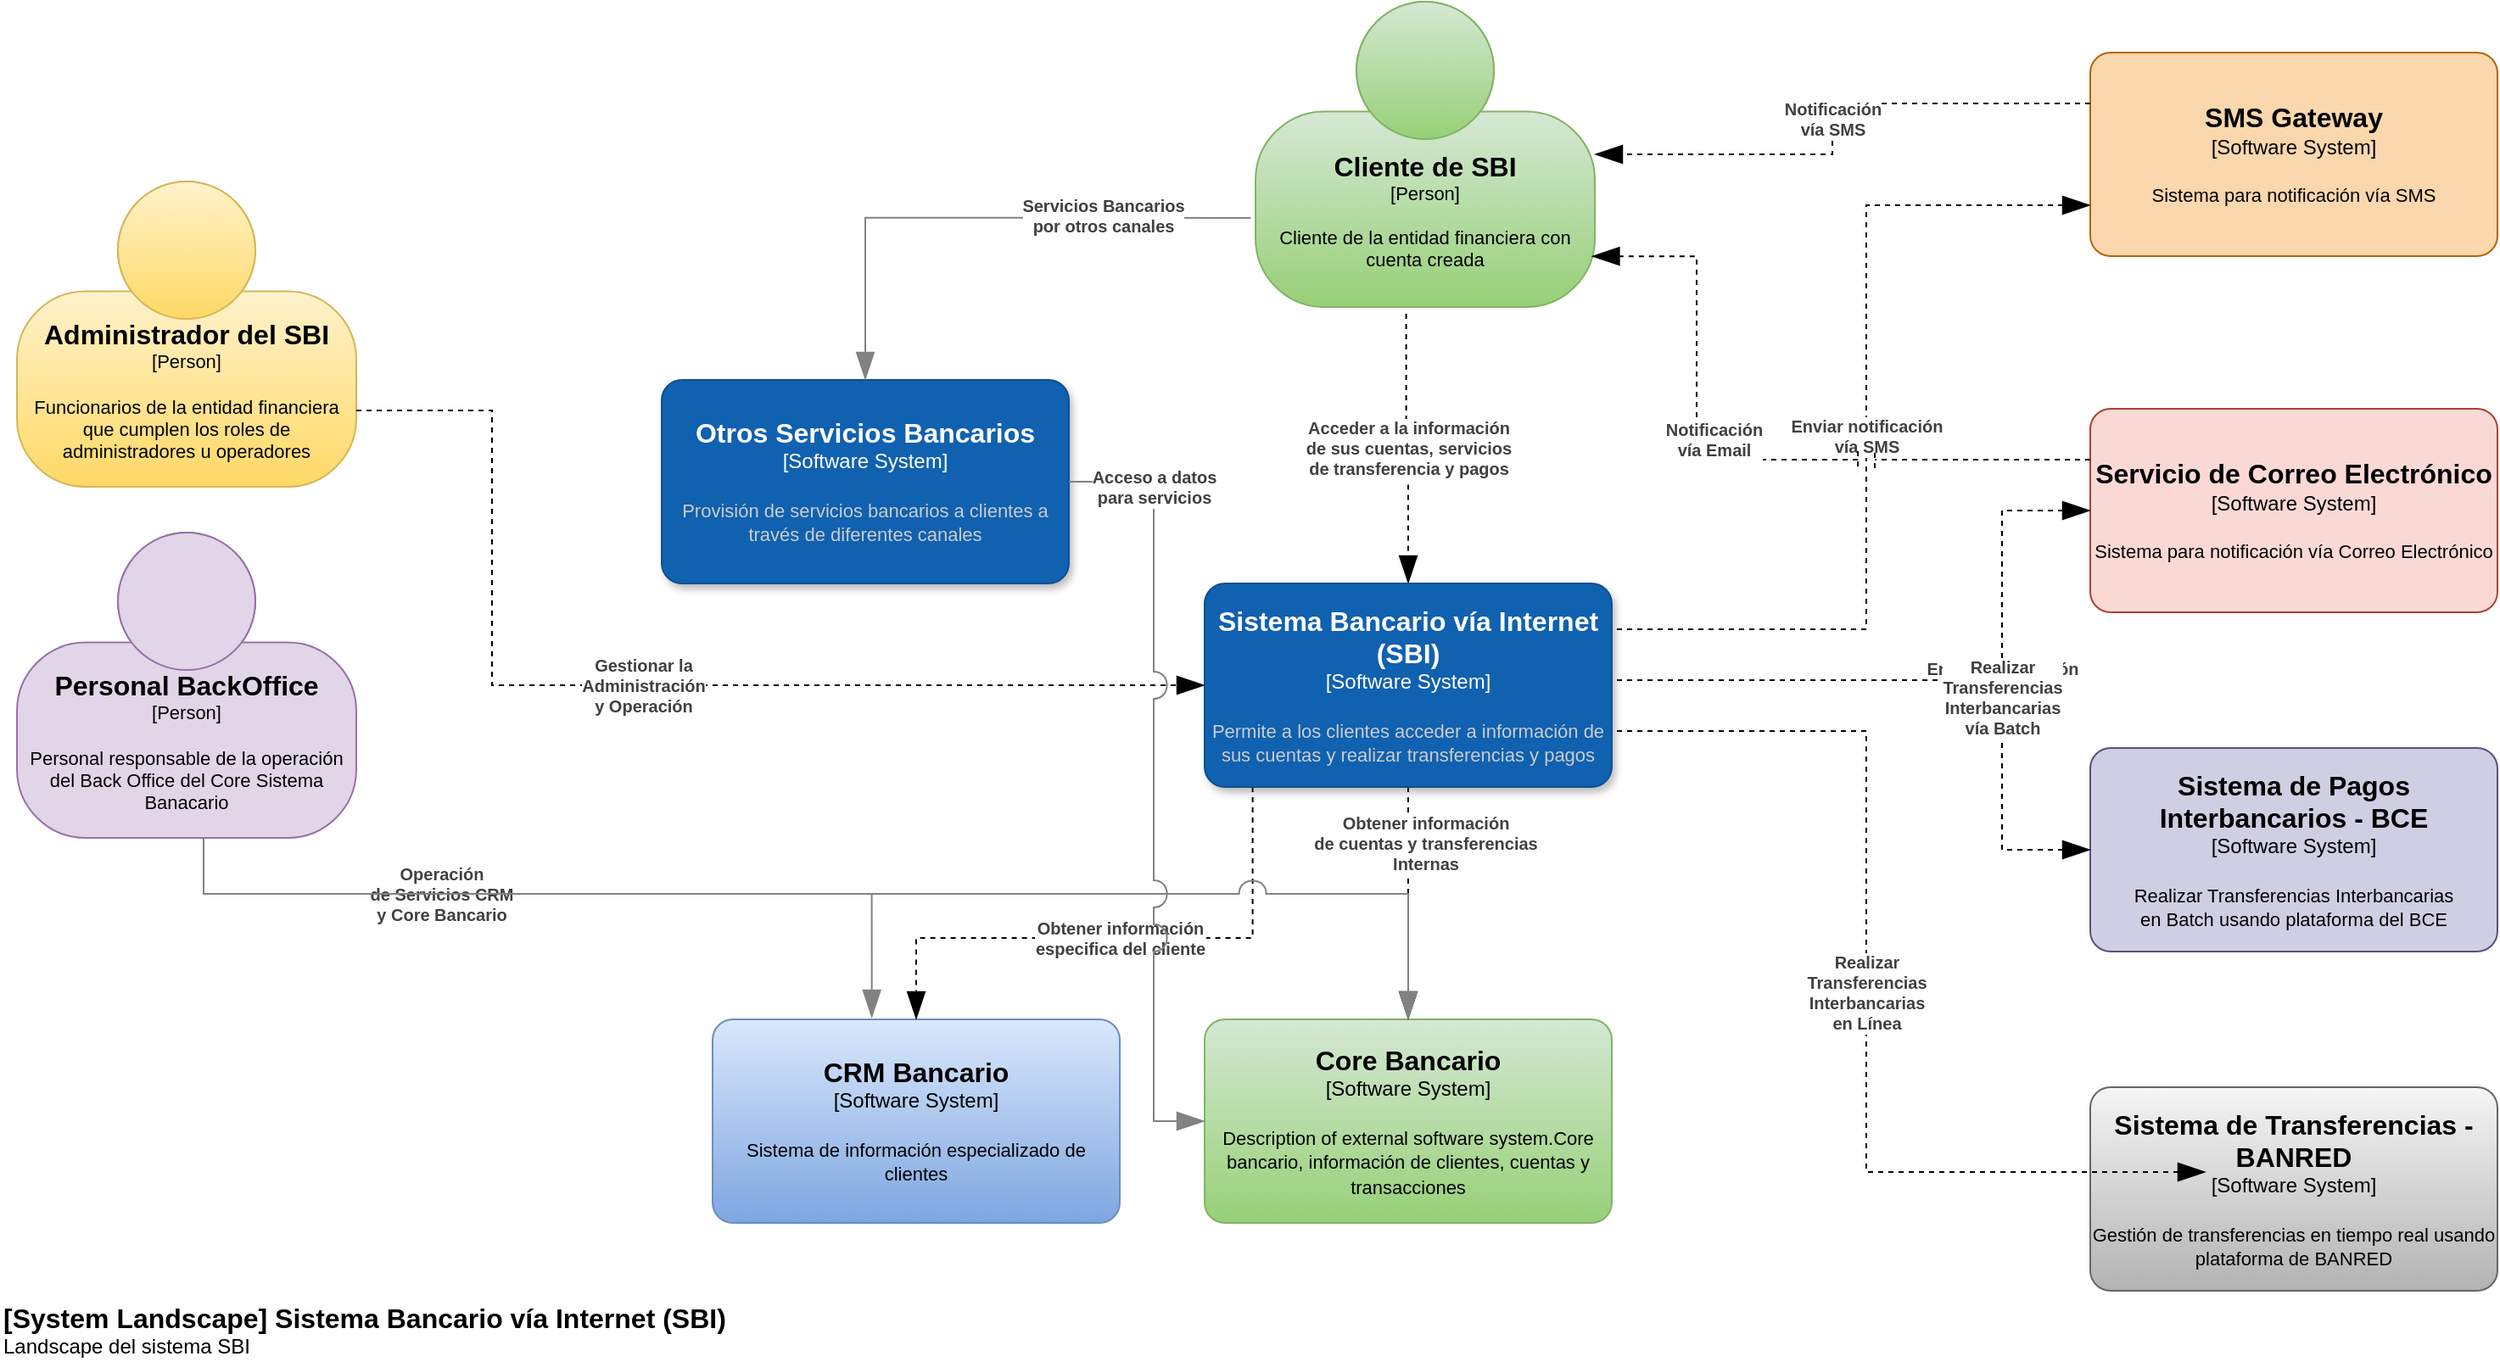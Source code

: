 <mxfile version="28.1.2">
  <diagram id="5kp69Q0G-Fm7u75-InN5" name="Página-1">
    <mxGraphModel dx="1307" dy="622" grid="1" gridSize="10" guides="1" tooltips="1" connect="1" arrows="1" fold="1" page="1" pageScale="1" pageWidth="1169" pageHeight="827" math="0" shadow="0">
      <root>
        <mxCell id="0" />
        <mxCell id="1" parent="0" />
        <object placeholders="1" c4Name="Cliente de SBI" c4Type="Person" c4Description="Cliente de la entidad financiera con cuenta creada" label="&lt;font style=&quot;font-size: 16px&quot;&gt;&lt;b&gt;%c4Name%&lt;/b&gt;&lt;/font&gt;&lt;div&gt;[%c4Type%]&lt;/div&gt;&lt;br&gt;&lt;div&gt;&lt;font style=&quot;font-size: 11px&quot;&gt;&lt;font&gt;%c4Description%&lt;/font&gt;&lt;/font&gt;&lt;/div&gt;" id="Gt60kAXMN_H7wfqFXC4O-1">
          <mxCell style="html=1;fontSize=11;dashed=0;whiteSpace=wrap;fillColor=#d5e8d4;strokeColor=#82b366;shape=mxgraph.c4.person2;align=center;metaEdit=1;points=[[0.5,0,0],[1,0.5,0],[1,0.75,0],[0.75,1,0],[0.5,1,0],[0.25,1,0],[0,0.75,0],[0,0.5,0]];resizable=0;gradientColor=#97d077;fontColor=default;" parent="1" vertex="1">
            <mxGeometry x="810" y="14" width="200" height="180" as="geometry" />
          </mxCell>
        </object>
        <object placeholders="1" c4Name="Administrador del SBI" c4Type="Person" c4Description="Funcionarios de la entidad financiera que cumplen los roles de administradores u operadores" label="&lt;font style=&quot;font-size: 16px&quot;&gt;&lt;b&gt;%c4Name%&lt;/b&gt;&lt;/font&gt;&lt;div&gt;[%c4Type%]&lt;/div&gt;&lt;br&gt;&lt;div&gt;&lt;font style=&quot;font-size: 11px&quot;&gt;&lt;font&gt;%c4Description%&lt;/font&gt;&lt;/font&gt;&lt;/div&gt;" id="Gt60kAXMN_H7wfqFXC4O-2">
          <mxCell style="html=1;fontSize=11;dashed=0;whiteSpace=wrap;fillColor=#fff2cc;strokeColor=#d6b656;shape=mxgraph.c4.person2;align=center;metaEdit=1;points=[[0.5,0,0],[1,0.5,0],[1,0.75,0],[0.75,1,0],[0.5,1,0],[0.25,1,0],[0,0.75,0],[0,0.5,0]];resizable=0;gradientColor=#ffd966;fontColor=default;" parent="1" vertex="1">
            <mxGeometry x="80" y="120" width="200" height="180" as="geometry" />
          </mxCell>
        </object>
        <object placeholders="1" c4Name="SMS Gateway" c4Type="Software System" c4Description="Sistema para notificación vía SMS" label="&lt;font style=&quot;font-size: 16px&quot;&gt;&lt;b&gt;%c4Name%&lt;/b&gt;&lt;/font&gt;&lt;div&gt;[%c4Type%]&lt;/div&gt;&lt;br&gt;&lt;div&gt;&lt;font style=&quot;font-size: 11px&quot;&gt;&lt;font&gt;%c4Description%&lt;/font&gt;&lt;/font&gt;&lt;/div&gt;" id="Gt60kAXMN_H7wfqFXC4O-4">
          <mxCell style="rounded=1;html=1;labelBackgroundColor=none;fillColor=#fad7ac;align=center;arcSize=10;strokeColor=#b46504;metaEdit=1;resizable=0;points=[[0.25,0,0],[0.5,0,0],[0.75,0,0],[1,0.25,0],[1,0.5,0],[1,0.75,0],[0.75,1,0],[0.5,1,0],[0.25,1,0],[0,0.75,0],[0,0.5,0],[0,0.25,0]];labelBorderColor=none;textShadow=0;whiteSpace=wrap;" parent="1" vertex="1">
            <mxGeometry x="1302" y="44" width="240" height="120" as="geometry" />
          </mxCell>
        </object>
        <object placeholders="1" c4Name="Servicio de Correo Electrónico" c4Type="Software System" c4Description="Sistema para notificación vía Correo Electrónico" label="&lt;font style=&quot;font-size: 16px&quot;&gt;&lt;b&gt;%c4Name%&lt;/b&gt;&lt;/font&gt;&lt;div&gt;[%c4Type%]&lt;/div&gt;&lt;br&gt;&lt;div&gt;&lt;font style=&quot;font-size: 11px&quot;&gt;&lt;font&gt;%c4Description%&lt;/font&gt;&lt;/font&gt;&lt;/div&gt;" id="Gt60kAXMN_H7wfqFXC4O-5">
          <mxCell style="rounded=1;whiteSpace=wrap;html=1;labelBackgroundColor=none;fillColor=#fad9d5;align=center;arcSize=10;strokeColor=#ae4132;metaEdit=1;resizable=0;points=[[0.25,0,0],[0.5,0,0],[0.75,0,0],[1,0.25,0],[1,0.5,0],[1,0.75,0],[0.75,1,0],[0.5,1,0],[0.25,1,0],[0,0.75,0],[0,0.5,0],[0,0.25,0]];labelBorderColor=none;textShadow=0;" parent="1" vertex="1">
            <mxGeometry x="1302" y="254" width="240" height="120" as="geometry" />
          </mxCell>
        </object>
        <object placeholders="1" c4Name="Sistema de Pagos Interbancarios - BCE" c4Type="Software System" c4Description="Realizar Transferencias Interbancarias&#xa;en Batch usando plataforma del BCE" label="&lt;font style=&quot;font-size: 16px&quot;&gt;&lt;b&gt;%c4Name%&lt;/b&gt;&lt;/font&gt;&lt;div&gt;[%c4Type%]&lt;/div&gt;&lt;br&gt;&lt;div&gt;&lt;font style=&quot;font-size: 11px&quot;&gt;&lt;font&gt;%c4Description%&lt;/font&gt;&lt;/font&gt;&lt;/div&gt;" id="Gt60kAXMN_H7wfqFXC4O-6">
          <mxCell style="rounded=1;whiteSpace=wrap;html=1;labelBackgroundColor=none;fillColor=#d0cee2;align=center;arcSize=10;strokeColor=#56517e;metaEdit=1;resizable=0;points=[[0.25,0,0],[0.5,0,0],[0.75,0,0],[1,0.25,0],[1,0.5,0],[1,0.75,0],[0.75,1,0],[0.5,1,0],[0.25,1,0],[0,0.75,0],[0,0.5,0],[0,0.25,0]];fontColor=default;" parent="1" vertex="1">
            <mxGeometry x="1302" y="454" width="240" height="120" as="geometry" />
          </mxCell>
        </object>
        <object placeholders="1" c4Name="CRM Bancario" c4Type="Software System" c4Description="Sistema de información especializado de clientes" label="&lt;font style=&quot;font-size: 16px&quot;&gt;&lt;b&gt;%c4Name%&lt;/b&gt;&lt;/font&gt;&lt;div&gt;[%c4Type%]&lt;/div&gt;&lt;br&gt;&lt;div&gt;&lt;font style=&quot;font-size: 11px&quot;&gt;&lt;font&gt;%c4Description%&lt;/font&gt;&lt;/font&gt;&lt;/div&gt;" id="Gt60kAXMN_H7wfqFXC4O-7">
          <mxCell style="rounded=1;whiteSpace=wrap;html=1;labelBackgroundColor=none;fillColor=#dae8fc;align=center;arcSize=10;strokeColor=#6c8ebf;metaEdit=1;resizable=0;points=[[0.25,0,0],[0.5,0,0],[0.75,0,0],[1,0.25,0],[1,0.5,0],[1,0.75,0],[0.75,1,0],[0.5,1,0],[0.25,1,0],[0,0.75,0],[0,0.5,0],[0,0.25,0]];gradientColor=#7ea6e0;fontColor=default;" parent="1" vertex="1">
            <mxGeometry x="490" y="614" width="240" height="120" as="geometry" />
          </mxCell>
        </object>
        <object placeholders="1" c4Name="Core Bancario" c4Type="Software System" c4Description="Description of external software system.Core bancario, información de clientes, cuentas y transacciones" label="&lt;font style=&quot;font-size: 16px&quot;&gt;&lt;b&gt;%c4Name%&lt;/b&gt;&lt;/font&gt;&lt;div&gt;[%c4Type%]&lt;/div&gt;&lt;br&gt;&lt;div&gt;&lt;font style=&quot;font-size: 11px&quot;&gt;&lt;font&gt;%c4Description%&lt;/font&gt;&lt;/font&gt;&lt;/div&gt;" id="Gt60kAXMN_H7wfqFXC4O-8">
          <mxCell style="rounded=1;whiteSpace=wrap;html=1;labelBackgroundColor=none;fillColor=#d5e8d4;align=center;arcSize=10;strokeColor=#82b366;metaEdit=1;resizable=0;points=[[0.25,0,0],[0.5,0,0],[0.75,0,0],[1,0.25,0],[1,0.5,0],[1,0.75,0],[0.75,1,0],[0.5,1,0],[0.25,1,0],[0,0.75,0],[0,0.5,0],[0,0.25,0]];gradientColor=#97d077;fontColor=default;" parent="1" vertex="1">
            <mxGeometry x="780" y="614" width="240" height="120" as="geometry" />
          </mxCell>
        </object>
        <object placeholders="1" c4Name="Sistema de Transferencias - BANRED" c4Type="Software System" c4Description="Gestión de transferencias en tiempo real usando plataforma de BANRED" label="&lt;font style=&quot;font-size: 16px&quot;&gt;&lt;b&gt;%c4Name%&lt;/b&gt;&lt;/font&gt;&lt;div&gt;[%c4Type%]&lt;/div&gt;&lt;br&gt;&lt;div&gt;&lt;font style=&quot;font-size: 11px&quot;&gt;&lt;font&gt;%c4Description%&lt;/font&gt;&lt;/font&gt;&lt;/div&gt;" id="Gt60kAXMN_H7wfqFXC4O-9">
          <mxCell style="rounded=1;whiteSpace=wrap;html=1;labelBackgroundColor=none;fillColor=#f5f5f5;align=center;arcSize=10;strokeColor=#666666;metaEdit=1;resizable=0;points=[[0.25,0,0],[0.5,0,0],[0.75,0,0],[1,0.25,0],[1,0.5,0],[1,0.75,0],[0.75,1,0],[0.5,1,0],[0.25,1,0],[0,0.75,0],[0,0.5,0],[0,0.25,0]];gradientColor=#b3b3b3;fontColor=default;" parent="1" vertex="1">
            <mxGeometry x="1302" y="654" width="240" height="120" as="geometry" />
          </mxCell>
        </object>
        <object placeholders="1" c4Type="Relationship" c4Description="Acceder a la información &#xa;de sus cuentas, servicios &#xa;de transferencia y pagos" label="&lt;div style=&quot;text-align: left&quot;&gt;&lt;div style=&quot;text-align: center&quot;&gt;&lt;b&gt;%c4Description%&lt;/b&gt;&lt;/div&gt;" id="Gt60kAXMN_H7wfqFXC4O-12">
          <mxCell style="endArrow=blockThin;html=1;fontSize=10;fontColor=#404040;strokeWidth=1;endFill=1;strokeColor=light-dark(#000000,#7D7D7D);elbow=vertical;metaEdit=1;endSize=14;startSize=14;jumpStyle=line;jumpSize=10;rounded=0;edgeStyle=orthogonalEdgeStyle;exitX=0.444;exitY=1.022;exitDx=0;exitDy=0;exitPerimeter=0;curved=0;dashed=1;" parent="1" source="Gt60kAXMN_H7wfqFXC4O-1" target="Gt60kAXMN_H7wfqFXC4O-3" edge="1">
            <mxGeometry width="240" relative="1" as="geometry">
              <mxPoint x="730" y="244" as="sourcePoint" />
              <mxPoint x="970" y="244" as="targetPoint" />
            </mxGeometry>
          </mxCell>
        </object>
        <object placeholders="1" c4Type="Relationship" c4Description="Enviar notificación&#xa;vía SMS" label="&lt;div style=&quot;text-align: left&quot;&gt;&lt;div style=&quot;text-align: center&quot;&gt;&lt;b&gt;%c4Description%&lt;/b&gt;&lt;/div&gt;" id="Gt60kAXMN_H7wfqFXC4O-13">
          <mxCell style="endArrow=blockThin;html=1;fontSize=10;fontColor=#404040;strokeWidth=1;endFill=1;strokeColor=light-dark(#000000,#7D7D7D);elbow=vertical;metaEdit=1;endSize=14;startSize=14;jumpStyle=line;jumpSize=10;rounded=0;edgeStyle=orthogonalEdgeStyle;entryX=0;entryY=0.75;entryDx=0;entryDy=0;entryPerimeter=0;exitX=1;exitY=0.25;exitDx=0;exitDy=0;exitPerimeter=0;dashed=1;align=center;verticalAlign=middle;fontFamily=Helvetica;labelBackgroundColor=default;curved=0;" parent="1" source="Gt60kAXMN_H7wfqFXC4O-3" target="Gt60kAXMN_H7wfqFXC4O-4" edge="1">
            <mxGeometry width="240" relative="1" as="geometry">
              <mxPoint x="1070" y="334" as="sourcePoint" />
              <mxPoint x="1560" y="-6" as="targetPoint" />
              <Array as="points">
                <mxPoint x="1170" y="384" />
                <mxPoint x="1170" y="134" />
              </Array>
            </mxGeometry>
          </mxCell>
        </object>
        <object placeholders="1" c4Type="Relationship" c4Description="Enviar notificación&#xa;vía Email" label="&lt;div style=&quot;text-align: left&quot;&gt;&lt;div style=&quot;text-align: center&quot;&gt;&lt;b&gt;%c4Description%&lt;/b&gt;&lt;/div&gt;" id="Gt60kAXMN_H7wfqFXC4O-14">
          <mxCell style="endArrow=blockThin;html=1;fontSize=10;fontColor=#404040;strokeWidth=1;endFill=1;strokeColor=light-dark(#000000,#7D7D7D);elbow=vertical;metaEdit=1;endSize=14;startSize=14;jumpStyle=line;jumpSize=10;rounded=0;edgeStyle=orthogonalEdgeStyle;entryX=0;entryY=0.5;entryDx=0;entryDy=0;entryPerimeter=0;exitX=1;exitY=0.5;exitDx=0;exitDy=0;exitPerimeter=0;dashed=1;align=center;verticalAlign=middle;fontFamily=Helvetica;labelBackgroundColor=default;curved=0;" parent="1" source="Gt60kAXMN_H7wfqFXC4O-3" target="Gt60kAXMN_H7wfqFXC4O-5" edge="1">
            <mxGeometry x="0.217" width="240" relative="1" as="geometry">
              <mxPoint x="890" y="444" as="sourcePoint" />
              <mxPoint x="1130" y="444" as="targetPoint" />
              <Array as="points">
                <mxPoint x="1250" y="414" />
                <mxPoint x="1250" y="314" />
              </Array>
              <mxPoint as="offset" />
            </mxGeometry>
          </mxCell>
        </object>
        <mxCell id="Gt60kAXMN_H7wfqFXC4O-15" value="" style="edgeLabel;html=1;align=center;verticalAlign=middle;resizable=0;points=[];rounded=0;dashed=1;strokeColor=light-dark(#000000,#7D7D7D);strokeWidth=1;fontFamily=Helvetica;fontSize=10;fontColor=#404040;labelBackgroundColor=default;" parent="Gt60kAXMN_H7wfqFXC4O-14" vertex="1" connectable="0">
          <mxGeometry x="0.409" y="2" relative="1" as="geometry">
            <mxPoint as="offset" />
          </mxGeometry>
        </mxCell>
        <object placeholders="1" c4Type="Relationship" c4Description="Realizar&#xa;Transferencias &#xa;Interbancarias&#xa;vía Batch" label="&lt;div style=&quot;text-align: left&quot;&gt;&lt;div style=&quot;text-align: center&quot;&gt;&lt;b&gt;%c4Description%&lt;/b&gt;&lt;/div&gt;" id="Gt60kAXMN_H7wfqFXC4O-16">
          <mxCell style="endArrow=blockThin;html=1;fontSize=10;fontColor=#404040;strokeWidth=1;endFill=1;strokeColor=light-dark(#000000,#7D7D7D);elbow=vertical;metaEdit=1;endSize=14;startSize=14;jumpStyle=line;jumpSize=10;rounded=0;edgeStyle=orthogonalEdgeStyle;exitX=1;exitY=0.5;exitDx=0;exitDy=0;exitPerimeter=0;entryX=0;entryY=0.5;entryDx=0;entryDy=0;entryPerimeter=0;dashed=1;align=center;verticalAlign=middle;fontFamily=Helvetica;labelBackgroundColor=default;curved=0;" parent="1" source="Gt60kAXMN_H7wfqFXC4O-3" target="Gt60kAXMN_H7wfqFXC4O-6" edge="1">
            <mxGeometry x="0.261" width="240" relative="1" as="geometry">
              <mxPoint x="890" y="564" as="sourcePoint" />
              <mxPoint x="1130" y="564" as="targetPoint" />
              <Array as="points">
                <mxPoint x="1250" y="414" />
                <mxPoint x="1250" y="514" />
              </Array>
              <mxPoint as="offset" />
            </mxGeometry>
          </mxCell>
        </object>
        <object placeholders="1" c4Type="Relationship" c4Description="Realizar&#xa;Transferencias &#xa;Interbancarias &#xa;en Línea" label="&lt;div style=&quot;text-align: left&quot;&gt;&lt;div style=&quot;text-align: center&quot;&gt;&lt;b&gt;%c4Description%&lt;/b&gt;&lt;/div&gt;" id="Gt60kAXMN_H7wfqFXC4O-17">
          <mxCell style="endArrow=blockThin;html=1;fontSize=10;fontColor=#404040;strokeWidth=1;endFill=1;strokeColor=light-dark(#000000,#7D7D7D);elbow=vertical;metaEdit=1;endSize=14;startSize=14;jumpStyle=line;jumpSize=10;rounded=0;edgeStyle=orthogonalEdgeStyle;exitX=1;exitY=0.75;exitDx=0;exitDy=0;exitPerimeter=0;dashed=1;align=center;verticalAlign=middle;fontFamily=Helvetica;labelBackgroundColor=default;curved=0;" parent="1" source="Gt60kAXMN_H7wfqFXC4O-3" edge="1">
            <mxGeometry width="240" relative="1" as="geometry">
              <mxPoint x="890" y="564" as="sourcePoint" />
              <mxPoint x="1370" y="704" as="targetPoint" />
              <Array as="points">
                <mxPoint x="1170" y="444" />
                <mxPoint x="1170" y="704" />
              </Array>
            </mxGeometry>
          </mxCell>
        </object>
        <object placeholders="1" c4Type="Relationship" c4Description="Notificación&#xa;vía SMS" label="&lt;div style=&quot;text-align: left&quot;&gt;&lt;div style=&quot;text-align: center&quot;&gt;&lt;b&gt;%c4Description%&lt;/b&gt;&lt;/div&gt;" id="Gt60kAXMN_H7wfqFXC4O-18">
          <mxCell style="endArrow=blockThin;html=1;fontSize=10;fontColor=#404040;strokeWidth=1;endFill=1;strokeColor=light-dark(#000000,#7D7D7D);elbow=vertical;metaEdit=1;endSize=14;startSize=14;jumpStyle=line;jumpSize=10;rounded=0;edgeStyle=orthogonalEdgeStyle;exitX=0;exitY=0.25;exitDx=0;exitDy=0;exitPerimeter=0;entryX=1;entryY=0.5;entryDx=0;entryDy=0;entryPerimeter=0;dashed=1;align=center;verticalAlign=middle;fontFamily=Helvetica;labelBackgroundColor=default;curved=0;" parent="1" source="Gt60kAXMN_H7wfqFXC4O-4" target="Gt60kAXMN_H7wfqFXC4O-1" edge="1">
            <mxGeometry width="240" relative="1" as="geometry">
              <mxPoint x="1120" y="94" as="sourcePoint" />
              <mxPoint x="1030" y="184" as="targetPoint" />
              <Array as="points">
                <mxPoint x="1150" y="74" />
                <mxPoint x="1150" y="104" />
              </Array>
            </mxGeometry>
          </mxCell>
        </object>
        <object placeholders="1" c4Type="Relationship" c4Description="Notificación &#xa;vía Email" label="&lt;div style=&quot;text-align: left&quot;&gt;&lt;div style=&quot;text-align: center&quot;&gt;&lt;b&gt;%c4Description%&lt;/b&gt;&lt;/div&gt;" id="Gt60kAXMN_H7wfqFXC4O-19">
          <mxCell style="endArrow=blockThin;html=1;fontSize=10;fontColor=#404040;strokeWidth=1;endFill=1;strokeColor=light-dark(#000000,#7D7D7D);elbow=vertical;metaEdit=1;endSize=14;startSize=14;jumpStyle=line;jumpSize=10;rounded=0;edgeStyle=orthogonalEdgeStyle;exitX=0;exitY=0.25;exitDx=0;exitDy=0;exitPerimeter=0;entryX=0.991;entryY=0.834;entryDx=0;entryDy=0;entryPerimeter=0;dashed=1;align=center;verticalAlign=middle;fontFamily=Helvetica;labelBackgroundColor=default;curved=0;" parent="1" source="Gt60kAXMN_H7wfqFXC4O-5" target="Gt60kAXMN_H7wfqFXC4O-1" edge="1">
            <mxGeometry x="0.18" y="-10" width="240" relative="1" as="geometry">
              <mxPoint x="1100" y="174" as="sourcePoint" />
              <mxPoint x="1050" y="84" as="targetPoint" />
              <Array as="points">
                <mxPoint x="1070" y="284" />
                <mxPoint x="1070" y="164" />
              </Array>
              <mxPoint as="offset" />
            </mxGeometry>
          </mxCell>
        </object>
        <object placeholders="1" c4Type="Relationship" c4Description="Obtener información &#xa;de cuentas y transferencias&#xa;Internas" label="&lt;div style=&quot;text-align: left&quot;&gt;&lt;div style=&quot;text-align: center&quot;&gt;&lt;b&gt;%c4Description%&lt;/b&gt;&lt;/div&gt;" id="Gt60kAXMN_H7wfqFXC4O-20">
          <mxCell style="endArrow=blockThin;html=1;fontSize=10;fontColor=#404040;strokeWidth=1;endFill=1;strokeColor=light-dark(#000000,#7D7D7D);elbow=vertical;metaEdit=1;endSize=14;startSize=14;jumpStyle=line;jumpSize=10;rounded=0;edgeStyle=orthogonalEdgeStyle;exitX=0.5;exitY=1;exitDx=0;exitDy=0;exitPerimeter=0;entryX=0.5;entryY=0;entryDx=0;entryDy=0;entryPerimeter=0;dashed=1;align=center;verticalAlign=middle;fontFamily=Helvetica;labelBackgroundColor=default;curved=0;" parent="1" source="Gt60kAXMN_H7wfqFXC4O-3" target="Gt60kAXMN_H7wfqFXC4O-8" edge="1">
            <mxGeometry x="-0.518" y="10" width="240" relative="1" as="geometry">
              <mxPoint x="890" y="524" as="sourcePoint" />
              <mxPoint x="1020" y="604" as="targetPoint" />
              <mxPoint as="offset" />
            </mxGeometry>
          </mxCell>
        </object>
        <object placeholders="1" c4Type="Relationship" c4Description="Obtener información&#xa;especifica del cliente" label="&lt;div style=&quot;text-align: left&quot;&gt;&lt;div style=&quot;text-align: center&quot;&gt;&lt;b&gt;%c4Description%&lt;/b&gt;&lt;/div&gt;" id="Gt60kAXMN_H7wfqFXC4O-21">
          <mxCell style="endArrow=blockThin;html=1;fontSize=10;fontColor=#404040;strokeWidth=1;endFill=1;strokeColor=light-dark(#000000,#7D7D7D);elbow=vertical;metaEdit=1;endSize=14;startSize=14;jumpStyle=line;jumpSize=10;rounded=0;edgeStyle=orthogonalEdgeStyle;entryX=0.5;entryY=0;entryDx=0;entryDy=0;entryPerimeter=0;exitX=0.118;exitY=1;exitDx=0;exitDy=0;exitPerimeter=0;dashed=1;align=center;verticalAlign=middle;fontFamily=Helvetica;labelBackgroundColor=default;curved=0;" parent="1" source="Gt60kAXMN_H7wfqFXC4O-3" target="Gt60kAXMN_H7wfqFXC4O-7" edge="1">
            <mxGeometry x="-0.003" width="240" relative="1" as="geometry">
              <mxPoint x="740" y="504" as="sourcePoint" />
              <mxPoint x="840" y="494" as="targetPoint" />
              <Array as="points">
                <mxPoint x="808" y="566" />
                <mxPoint x="610" y="566" />
              </Array>
              <mxPoint as="offset" />
            </mxGeometry>
          </mxCell>
        </object>
        <object placeholders="1" c4Type="Relationship" c4Description="Gestionar la &#xa;Administración&#xa;y Operación" label="&lt;div style=&quot;text-align: left&quot;&gt;&lt;div style=&quot;text-align: center&quot;&gt;&lt;b&gt;%c4Description%&lt;/b&gt;&lt;/div&gt;" id="Gt60kAXMN_H7wfqFXC4O-22">
          <mxCell style="endArrow=blockThin;html=1;fontSize=10;fontColor=#404040;strokeWidth=1;endFill=1;strokeColor=light-dark(#000000,#7D7D7D);elbow=vertical;metaEdit=1;endSize=14;startSize=14;jumpStyle=line;jumpSize=10;rounded=0;edgeStyle=orthogonalEdgeStyle;exitX=1;exitY=0.75;exitDx=0;exitDy=0;exitPerimeter=0;entryX=0;entryY=0.5;entryDx=0;entryDy=0;entryPerimeter=0;dashed=1;align=center;verticalAlign=middle;fontFamily=Helvetica;labelBackgroundColor=default;curved=0;" parent="1" source="Gt60kAXMN_H7wfqFXC4O-2" target="Gt60kAXMN_H7wfqFXC4O-3" edge="1">
            <mxGeometry width="240" relative="1" as="geometry">
              <mxPoint x="600" y="494" as="sourcePoint" />
              <mxPoint x="840" y="494" as="targetPoint" />
              <Array as="points">
                <mxPoint x="360" y="255" />
                <mxPoint x="360" y="417" />
              </Array>
            </mxGeometry>
          </mxCell>
        </object>
        <object placeholders="1" c4Name="[System Landscape] Sistema Bancario vía Internet (SBI)" c4Type="ContainerScopeBoundary" c4Description="Landscape del sistema SBI" label="&lt;font style=&quot;font-size: 16px&quot;&gt;&lt;b&gt;&lt;div style=&quot;text-align: left&quot;&gt;%c4Name%&lt;/div&gt;&lt;/b&gt;&lt;/font&gt;&lt;div style=&quot;text-align: left&quot;&gt;%c4Description%&lt;/div&gt;" id="Gt60kAXMN_H7wfqFXC4O-26">
          <mxCell style="text;html=1;strokeColor=none;fillColor=none;align=left;verticalAlign=top;whiteSpace=wrap;rounded=0;metaEdit=1;allowArrows=0;resizable=1;rotatable=0;connectable=0;recursiveResize=0;expand=0;pointerEvents=0;points=[[0.25,0,0],[0.5,0,0],[0.75,0,0],[1,0.25,0],[1,0.5,0],[1,0.75,0],[0.75,1,0],[0.5,1,0],[0.25,1,0],[0,0.75,0],[0,0.5,0],[0,0.25,0]];" parent="1" vertex="1">
            <mxGeometry x="70" y="774" width="480" height="40" as="geometry" />
          </mxCell>
        </object>
        <object placeholders="1" c4Name="Sistema Bancario vía Internet (SBI)" c4Type="Software System" c4Description="Permite a los clientes acceder a información de sus cuentas y realizar transferencias y pagos" label="&lt;font style=&quot;font-size: 16px&quot;&gt;&lt;b&gt;%c4Name%&lt;/b&gt;&lt;/font&gt;&lt;div&gt;[%c4Type%]&lt;/div&gt;&lt;br&gt;&lt;div&gt;&lt;font style=&quot;font-size: 11px&quot;&gt;&lt;font color=&quot;#cccccc&quot;&gt;%c4Description%&lt;/font&gt;&lt;/div&gt;" id="Gt60kAXMN_H7wfqFXC4O-3">
          <mxCell style="rounded=1;whiteSpace=wrap;html=1;labelBackgroundColor=none;fillColor=#1061B0;fontColor=#ffffff;align=center;arcSize=10;strokeColor=#0D5091;metaEdit=1;resizable=0;points=[[0.25,0,0],[0.5,0,0],[0.75,0,0],[1,0.25,0],[1,0.5,0],[1,0.75,0],[0.75,1,0],[0.5,1,0],[0.25,1,0],[0,0.75,0],[0,0.5,0],[0,0.25,0]];shadow=1;" parent="1" vertex="1">
            <mxGeometry x="780" y="357" width="240" height="120" as="geometry" />
          </mxCell>
        </object>
        <object placeholders="1" c4Name="Personal BackOffice " c4Type="Person" c4Description="Personal responsable de la operación del Back Office del Core Sistema Banacario" label="&lt;font style=&quot;font-size: 16px&quot;&gt;&lt;b&gt;%c4Name%&lt;/b&gt;&lt;/font&gt;&lt;div&gt;[%c4Type%]&lt;/div&gt;&lt;br&gt;&lt;div&gt;&lt;font style=&quot;font-size: 11px&quot;&gt;&lt;font&gt;%c4Description%&lt;/font&gt;&lt;/font&gt;&lt;/div&gt;" id="WvrIlQflLODbwMn0GgAe-1">
          <mxCell style="html=1;fontSize=11;dashed=0;whiteSpace=wrap;fillColor=#e1d5e7;strokeColor=#9673a6;shape=mxgraph.c4.person2;align=center;metaEdit=1;points=[[0.5,0,0],[1,0.5,0],[1,0.75,0],[0.75,1,0],[0.5,1,0],[0.25,1,0],[0,0.75,0],[0,0.5,0]];resizable=0;fontColor=default;" vertex="1" parent="1">
            <mxGeometry x="80" y="327" width="200" height="180" as="geometry" />
          </mxCell>
        </object>
        <object placeholders="1" c4Type="Relationship" c4Description="Operación &#xa;de Servicios CRM &#xa;y Core Bancario" label="&lt;div style=&quot;text-align: left&quot;&gt;&lt;div style=&quot;text-align: center&quot;&gt;&lt;b&gt;%c4Description%&lt;/b&gt;&lt;/div&gt;" id="WvrIlQflLODbwMn0GgAe-5">
          <mxCell style="endArrow=blockThin;html=1;fontSize=10;fontColor=#404040;strokeWidth=1;endFill=1;strokeColor=#828282;elbow=vertical;metaEdit=1;endSize=14;startSize=14;jumpStyle=arc;jumpSize=16;rounded=0;edgeStyle=orthogonalEdgeStyle;entryX=0.391;entryY=-0.008;entryDx=0;entryDy=0;entryPerimeter=0;" edge="1" parent="1" source="WvrIlQflLODbwMn0GgAe-1" target="Gt60kAXMN_H7wfqFXC4O-7">
            <mxGeometry x="-0.308" width="240" relative="1" as="geometry">
              <mxPoint x="320" y="480" as="sourcePoint" />
              <mxPoint x="560" y="480" as="targetPoint" />
              <Array as="points">
                <mxPoint x="190" y="540" />
                <mxPoint x="584" y="540" />
              </Array>
              <mxPoint as="offset" />
            </mxGeometry>
          </mxCell>
        </object>
        <object placeholders="1" c4Type="Relationship" id="WvrIlQflLODbwMn0GgAe-6">
          <mxCell style="endArrow=blockThin;html=1;fontSize=10;fontColor=#404040;strokeWidth=1;endFill=1;strokeColor=#828282;elbow=vertical;metaEdit=1;endSize=14;startSize=14;jumpStyle=arc;jumpSize=16;rounded=0;edgeStyle=orthogonalEdgeStyle;" edge="1" parent="1" source="WvrIlQflLODbwMn0GgAe-1" target="Gt60kAXMN_H7wfqFXC4O-8">
            <mxGeometry width="240" relative="1" as="geometry">
              <mxPoint x="280.0" y="490.02" as="sourcePoint" />
              <mxPoint x="680" y="530" as="targetPoint" />
              <Array as="points">
                <mxPoint x="190" y="540" />
                <mxPoint x="900" y="540" />
              </Array>
            </mxGeometry>
          </mxCell>
        </object>
        <object placeholders="1" c4Name="Otros Servicios Bancarios" c4Type="Software System" c4Description="Provisión de servicios bancarios a clientes a través de diferentes canales" label="&lt;font style=&quot;font-size: 16px&quot;&gt;&lt;b&gt;%c4Name%&lt;/b&gt;&lt;/font&gt;&lt;div&gt;[%c4Type%]&lt;/div&gt;&lt;br&gt;&lt;div&gt;&lt;font style=&quot;font-size: 11px&quot;&gt;&lt;font color=&quot;#cccccc&quot;&gt;%c4Description%&lt;/font&gt;&lt;/div&gt;" id="WvrIlQflLODbwMn0GgAe-7">
          <mxCell style="rounded=1;whiteSpace=wrap;html=1;labelBackgroundColor=none;fillColor=#1061B0;fontColor=#ffffff;align=center;arcSize=10;strokeColor=#0D5091;metaEdit=1;resizable=0;points=[[0.25,0,0],[0.5,0,0],[0.75,0,0],[1,0.25,0],[1,0.5,0],[1,0.75,0],[0.75,1,0],[0.5,1,0],[0.25,1,0],[0,0.75,0],[0,0.5,0],[0,0.25,0]];shadow=1;" vertex="1" parent="1">
            <mxGeometry x="460" y="237" width="240" height="120" as="geometry" />
          </mxCell>
        </object>
        <object placeholders="1" c4Type="Relationship" c4Description="Acceso a datos &#xa;para servicios" label="&lt;div style=&quot;text-align: left&quot;&gt;&lt;div style=&quot;text-align: center&quot;&gt;&lt;b&gt;%c4Description%&lt;/b&gt;&lt;/div&gt;" id="WvrIlQflLODbwMn0GgAe-8">
          <mxCell style="endArrow=blockThin;html=1;fontSize=10;fontColor=#404040;strokeWidth=1;endFill=1;strokeColor=#828282;elbow=vertical;metaEdit=1;endSize=14;startSize=14;jumpStyle=arc;jumpSize=16;rounded=0;edgeStyle=orthogonalEdgeStyle;entryX=0;entryY=0.5;entryDx=0;entryDy=0;entryPerimeter=0;" edge="1" parent="1" source="WvrIlQflLODbwMn0GgAe-7" target="Gt60kAXMN_H7wfqFXC4O-8">
            <mxGeometry x="-0.768" width="240" relative="1" as="geometry">
              <mxPoint x="760" y="310" as="sourcePoint" />
              <mxPoint x="1000" y="310" as="targetPoint" />
              <Array as="points">
                <mxPoint x="750" y="297" />
                <mxPoint x="750" y="674" />
              </Array>
              <mxPoint as="offset" />
            </mxGeometry>
          </mxCell>
        </object>
        <object placeholders="1" c4Type="Relationship" c4Description="Servicios Bancarios &#xa;por otros canales" label="&lt;div style=&quot;text-align: left&quot;&gt;&lt;div style=&quot;text-align: center&quot;&gt;&lt;b&gt;%c4Description%&lt;/b&gt;&lt;/div&gt;" id="WvrIlQflLODbwMn0GgAe-9">
          <mxCell style="endArrow=blockThin;html=1;fontSize=10;fontColor=#404040;strokeWidth=1;endFill=1;strokeColor=#828282;elbow=vertical;metaEdit=1;endSize=14;startSize=14;jumpStyle=arc;jumpSize=16;rounded=0;edgeStyle=orthogonalEdgeStyle;exitX=-0.014;exitY=0.708;exitDx=0;exitDy=0;exitPerimeter=0;entryX=0.5;entryY=0;entryDx=0;entryDy=0;entryPerimeter=0;" edge="1" parent="1" source="Gt60kAXMN_H7wfqFXC4O-1" target="WvrIlQflLODbwMn0GgAe-7">
            <mxGeometry x="-0.46" y="-1" width="240" relative="1" as="geometry">
              <mxPoint x="470" y="140" as="sourcePoint" />
              <mxPoint x="710" y="140" as="targetPoint" />
              <mxPoint as="offset" />
            </mxGeometry>
          </mxCell>
        </object>
      </root>
    </mxGraphModel>
  </diagram>
</mxfile>

